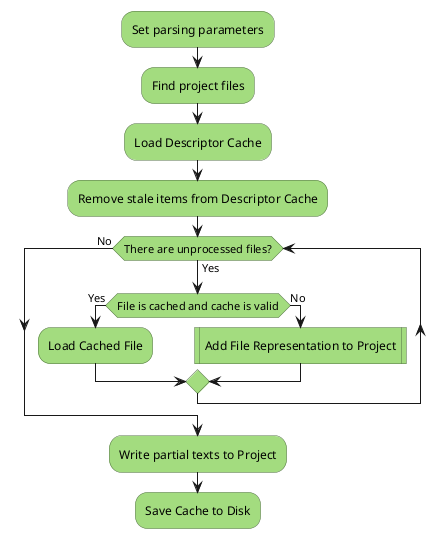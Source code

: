 @startuml
    skinparam activityBorderColor #516f42
    skinparam activityBackgroundColor #a3dc7f
    skinparam shadowing false

    :Set parsing parameters;
    :Find project files;
    :Load Descriptor Cache;
    :Remove stale items from Descriptor Cache;

    while (There are unprocessed files?) is (Yes)
       if (File is cached and cache is valid) then (Yes)
           :Load Cached File;
       else (No)
           :Add File Representation to Project|
       endif;
    endwhile (No);

    :Write partial texts to Project;
    :Save Cache to Disk;
@enduml